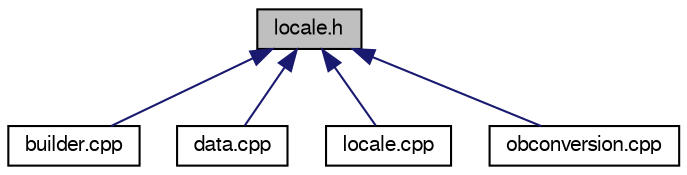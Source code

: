 digraph G
{
  edge [fontname="FreeSans",fontsize="10",labelfontname="FreeSans",labelfontsize="10"];
  node [fontname="FreeSans",fontsize="10",shape=record];
  Node1 [label="locale.h",height=0.2,width=0.4,color="black", fillcolor="grey75", style="filled" fontcolor="black"];
  Node1 -> Node2 [dir=back,color="midnightblue",fontsize="10",style="solid",fontname="FreeSans"];
  Node2 [label="builder.cpp",height=0.2,width=0.4,color="black", fillcolor="white", style="filled",URL="$builder_8cpp.shtml",tooltip="Handle OBBuilder class."];
  Node1 -> Node3 [dir=back,color="midnightblue",fontsize="10",style="solid",fontname="FreeSans"];
  Node3 [label="data.cpp",height=0.2,width=0.4,color="black", fillcolor="white", style="filled",URL="$data_8cpp.shtml",tooltip="Global data and resource file parsers."];
  Node1 -> Node4 [dir=back,color="midnightblue",fontsize="10",style="solid",fontname="FreeSans"];
  Node4 [label="locale.cpp",height=0.2,width=0.4,color="black", fillcolor="white", style="filled",URL="$locale_8cpp.shtml",tooltip="Handle internal numeric locale issues -- parse data in &quot;C&quot;."];
  Node1 -> Node5 [dir=back,color="midnightblue",fontsize="10",style="solid",fontname="FreeSans"];
  Node5 [label="obconversion.cpp",height=0.2,width=0.4,color="black", fillcolor="white", style="filled",URL="$obconversion_8cpp.shtml",tooltip="Implementation of OBFormat and OBConversion classes."];
}

